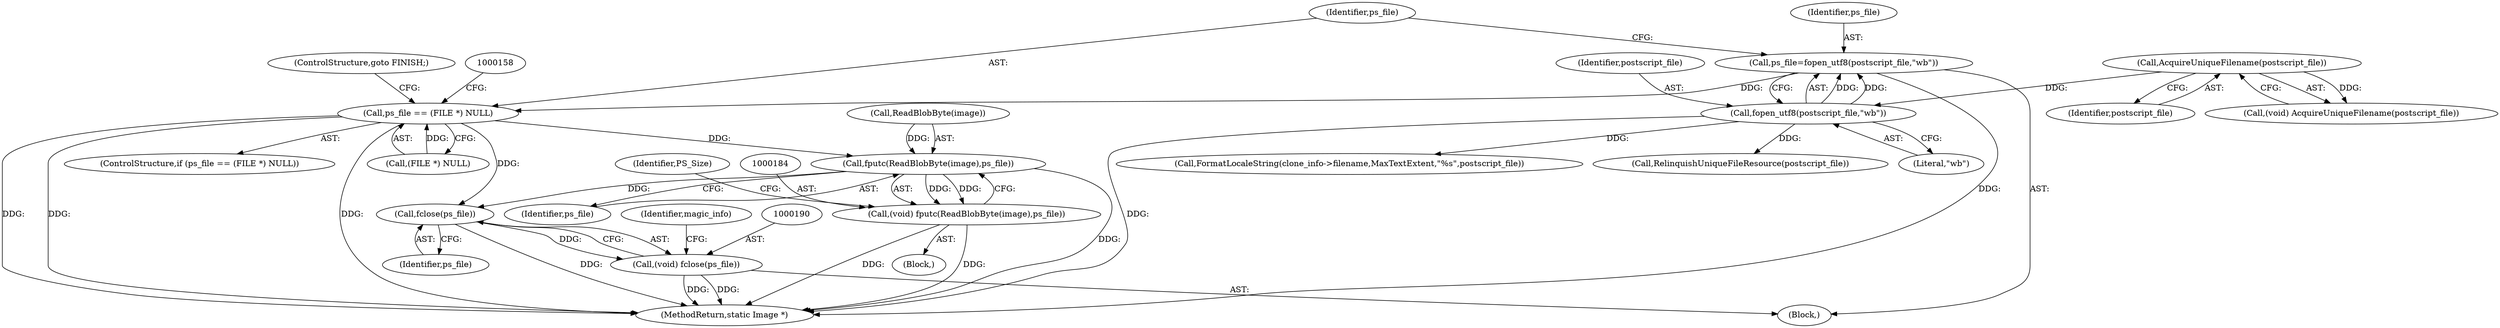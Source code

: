 digraph "0_ImageMagick_d23beebe7b1179fb75db1e85fbca3100e49593d9@API" {
"1000145" [label="(Call,ps_file=fopen_utf8(postscript_file,\"wb\"))"];
"1000147" [label="(Call,fopen_utf8(postscript_file,\"wb\"))"];
"1000143" [label="(Call,AcquireUniqueFilename(postscript_file))"];
"1000151" [label="(Call,ps_file == (FILE *) NULL)"];
"1000185" [label="(Call,fputc(ReadBlobByte(image),ps_file))"];
"1000183" [label="(Call,(void) fputc(ReadBlobByte(image),ps_file))"];
"1000191" [label="(Call,fclose(ps_file))"];
"1000189" [label="(Call,(void) fclose(ps_file))"];
"1000234" [label="(Call,FormatLocaleString(clone_info->filename,MaxTextExtent,\"%s\",postscript_file))"];
"1000180" [label="(Identifier,PS_Size)"];
"1000188" [label="(Identifier,ps_file)"];
"1000151" [label="(Call,ps_file == (FILE *) NULL)"];
"1000326" [label="(MethodReturn,static Image *)"];
"1000192" [label="(Identifier,ps_file)"];
"1000144" [label="(Identifier,postscript_file)"];
"1000148" [label="(Identifier,postscript_file)"];
"1000183" [label="(Call,(void) fputc(ReadBlobByte(image),ps_file))"];
"1000194" [label="(Identifier,magic_info)"];
"1000186" [label="(Call,ReadBlobByte(image))"];
"1000113" [label="(Block,)"];
"1000185" [label="(Call,fputc(ReadBlobByte(image),ps_file))"];
"1000152" [label="(Identifier,ps_file)"];
"1000189" [label="(Call,(void) fclose(ps_file))"];
"1000146" [label="(Identifier,ps_file)"];
"1000141" [label="(Call,(void) AcquireUniqueFilename(postscript_file))"];
"1000143" [label="(Call,AcquireUniqueFilename(postscript_file))"];
"1000182" [label="(Block,)"];
"1000150" [label="(ControlStructure,if (ps_file == (FILE *) NULL))"];
"1000156" [label="(ControlStructure,goto FINISH;)"];
"1000319" [label="(Call,RelinquishUniqueFileResource(postscript_file))"];
"1000145" [label="(Call,ps_file=fopen_utf8(postscript_file,\"wb\"))"];
"1000191" [label="(Call,fclose(ps_file))"];
"1000147" [label="(Call,fopen_utf8(postscript_file,\"wb\"))"];
"1000153" [label="(Call,(FILE *) NULL)"];
"1000149" [label="(Literal,\"wb\")"];
"1000145" -> "1000113"  [label="AST: "];
"1000145" -> "1000147"  [label="CFG: "];
"1000146" -> "1000145"  [label="AST: "];
"1000147" -> "1000145"  [label="AST: "];
"1000152" -> "1000145"  [label="CFG: "];
"1000145" -> "1000326"  [label="DDG: "];
"1000147" -> "1000145"  [label="DDG: "];
"1000147" -> "1000145"  [label="DDG: "];
"1000145" -> "1000151"  [label="DDG: "];
"1000147" -> "1000149"  [label="CFG: "];
"1000148" -> "1000147"  [label="AST: "];
"1000149" -> "1000147"  [label="AST: "];
"1000147" -> "1000326"  [label="DDG: "];
"1000143" -> "1000147"  [label="DDG: "];
"1000147" -> "1000234"  [label="DDG: "];
"1000147" -> "1000319"  [label="DDG: "];
"1000143" -> "1000141"  [label="AST: "];
"1000143" -> "1000144"  [label="CFG: "];
"1000144" -> "1000143"  [label="AST: "];
"1000141" -> "1000143"  [label="CFG: "];
"1000143" -> "1000141"  [label="DDG: "];
"1000151" -> "1000150"  [label="AST: "];
"1000151" -> "1000153"  [label="CFG: "];
"1000152" -> "1000151"  [label="AST: "];
"1000153" -> "1000151"  [label="AST: "];
"1000156" -> "1000151"  [label="CFG: "];
"1000158" -> "1000151"  [label="CFG: "];
"1000151" -> "1000326"  [label="DDG: "];
"1000151" -> "1000326"  [label="DDG: "];
"1000151" -> "1000326"  [label="DDG: "];
"1000153" -> "1000151"  [label="DDG: "];
"1000151" -> "1000185"  [label="DDG: "];
"1000151" -> "1000191"  [label="DDG: "];
"1000185" -> "1000183"  [label="AST: "];
"1000185" -> "1000188"  [label="CFG: "];
"1000186" -> "1000185"  [label="AST: "];
"1000188" -> "1000185"  [label="AST: "];
"1000183" -> "1000185"  [label="CFG: "];
"1000185" -> "1000326"  [label="DDG: "];
"1000185" -> "1000183"  [label="DDG: "];
"1000185" -> "1000183"  [label="DDG: "];
"1000186" -> "1000185"  [label="DDG: "];
"1000185" -> "1000191"  [label="DDG: "];
"1000183" -> "1000182"  [label="AST: "];
"1000184" -> "1000183"  [label="AST: "];
"1000180" -> "1000183"  [label="CFG: "];
"1000183" -> "1000326"  [label="DDG: "];
"1000183" -> "1000326"  [label="DDG: "];
"1000191" -> "1000189"  [label="AST: "];
"1000191" -> "1000192"  [label="CFG: "];
"1000192" -> "1000191"  [label="AST: "];
"1000189" -> "1000191"  [label="CFG: "];
"1000191" -> "1000326"  [label="DDG: "];
"1000191" -> "1000189"  [label="DDG: "];
"1000189" -> "1000113"  [label="AST: "];
"1000190" -> "1000189"  [label="AST: "];
"1000194" -> "1000189"  [label="CFG: "];
"1000189" -> "1000326"  [label="DDG: "];
"1000189" -> "1000326"  [label="DDG: "];
}
